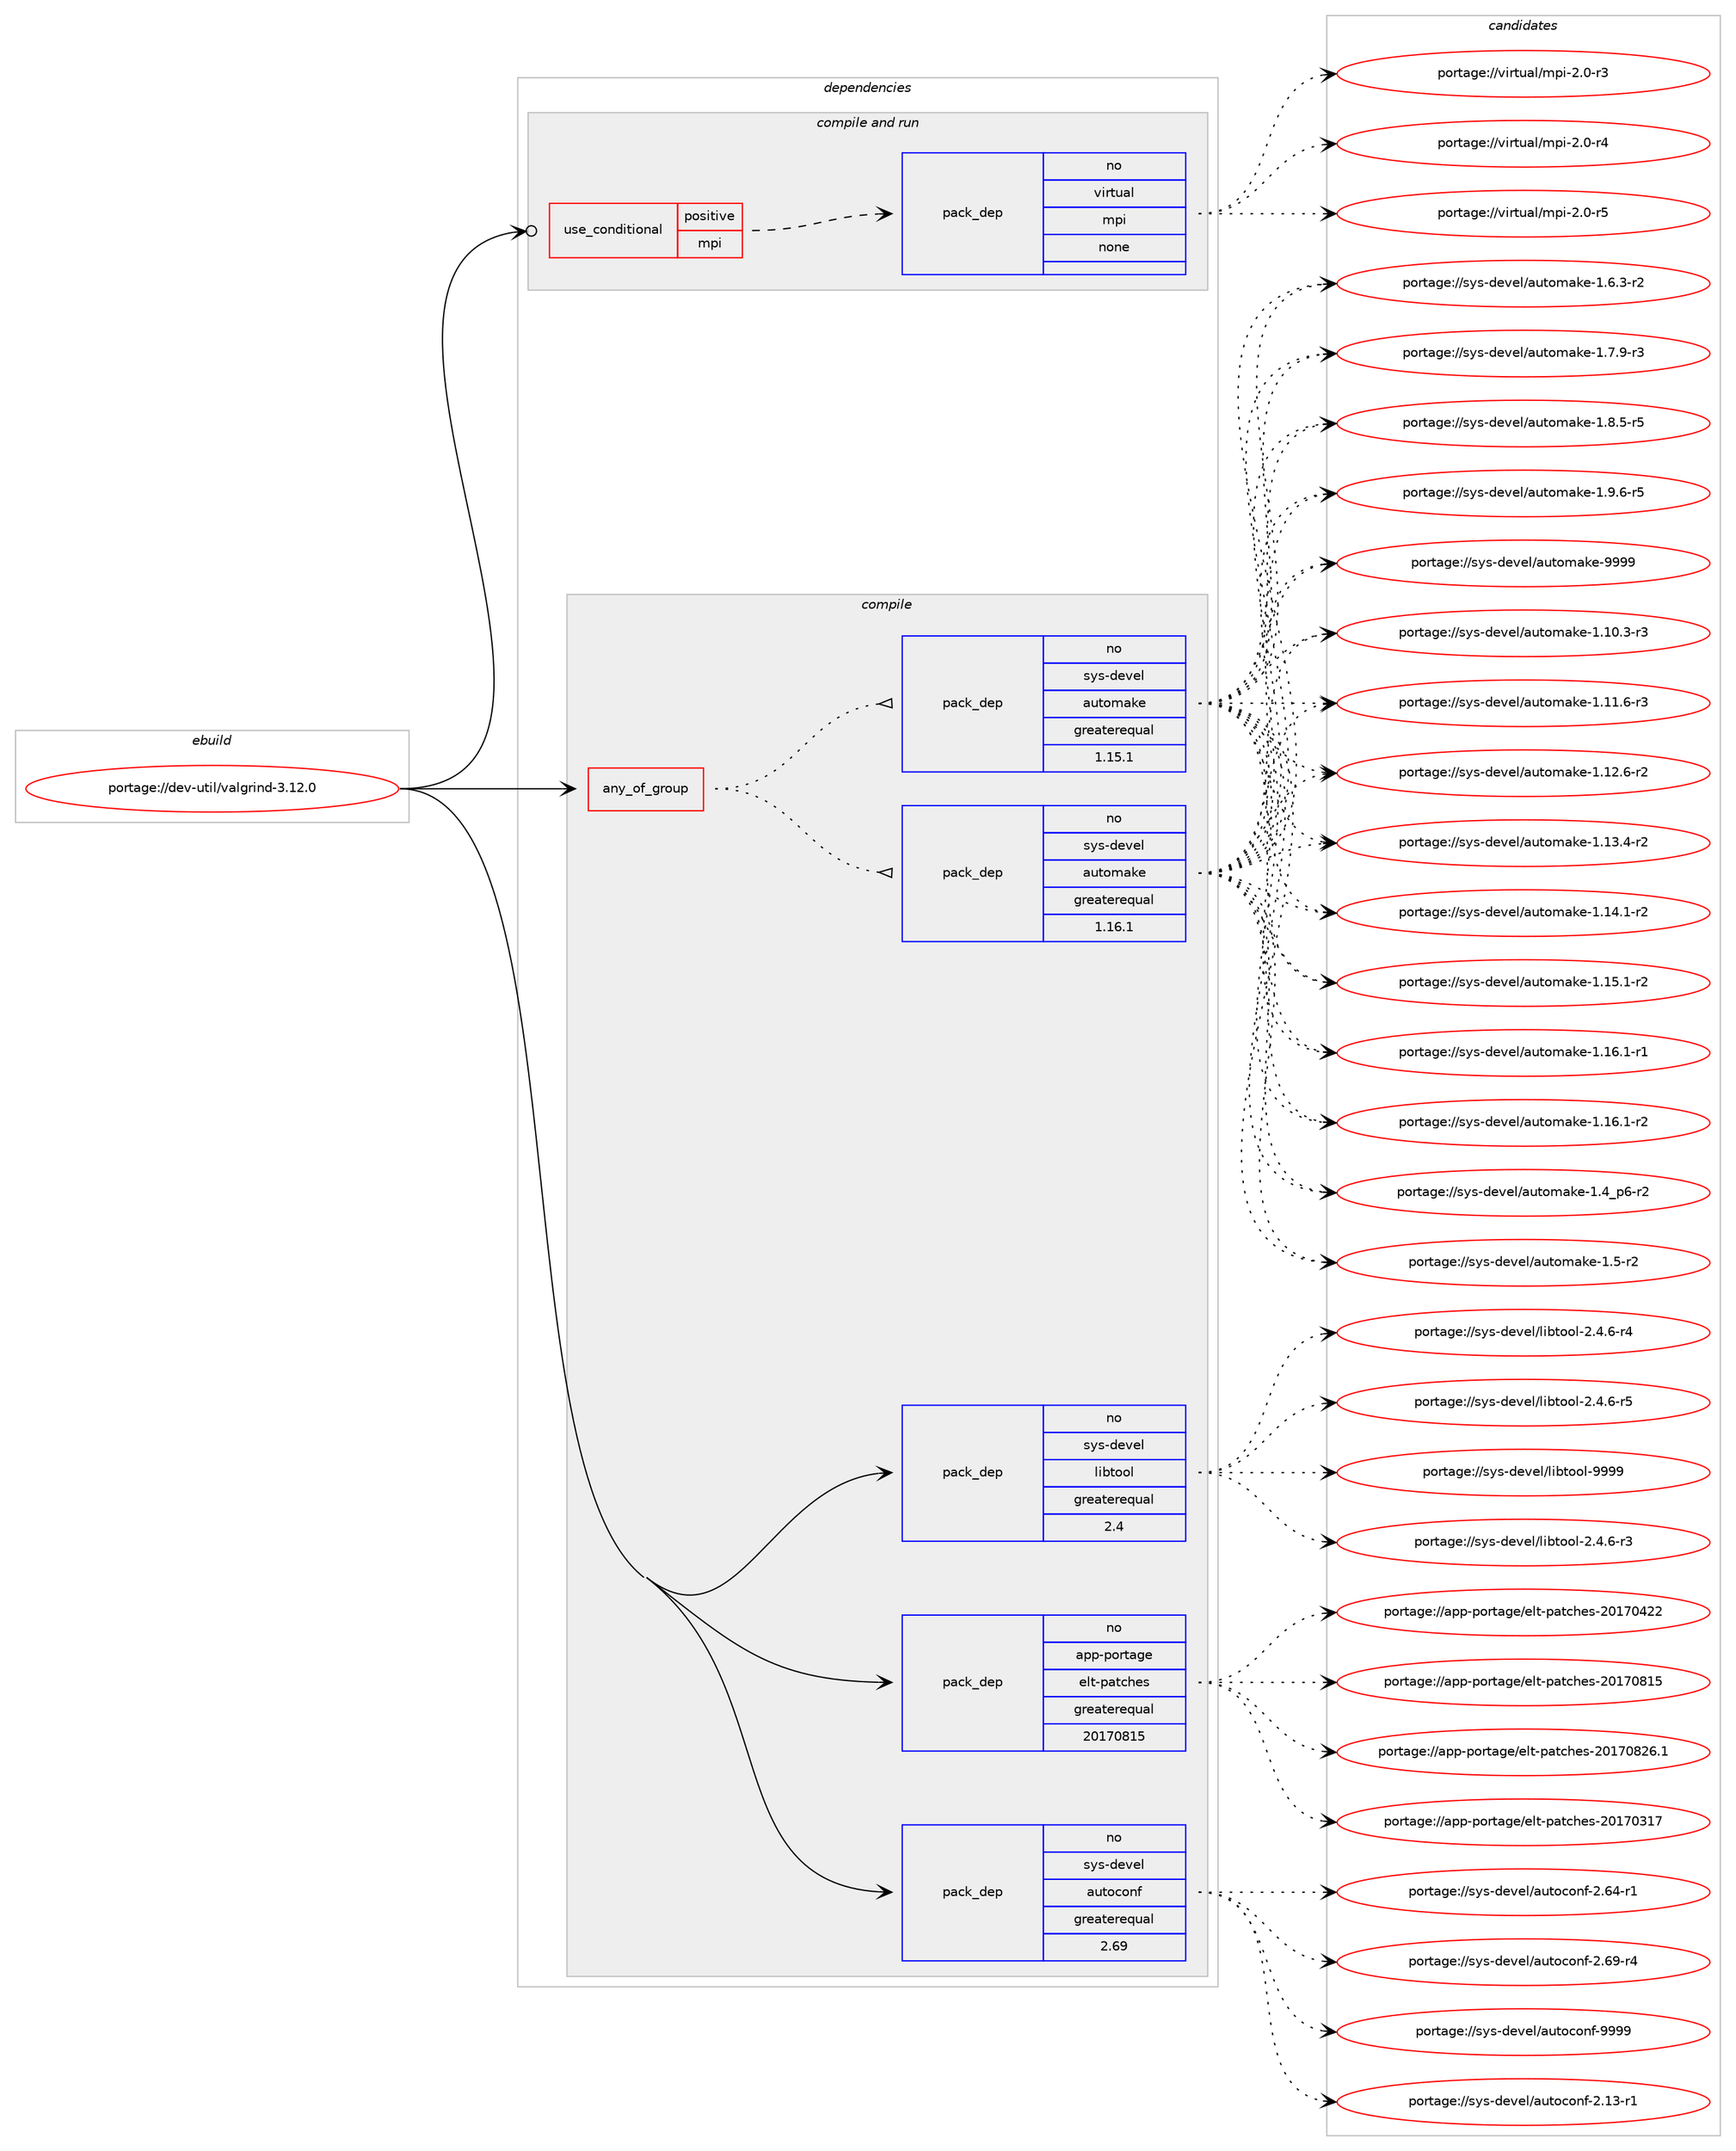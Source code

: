 digraph prolog {

# *************
# Graph options
# *************

newrank=true;
concentrate=true;
compound=true;
graph [rankdir=LR,fontname=Helvetica,fontsize=10,ranksep=1.5];#, ranksep=2.5, nodesep=0.2];
edge  [arrowhead=vee];
node  [fontname=Helvetica,fontsize=10];

# **********
# The ebuild
# **********

subgraph cluster_leftcol {
color=gray;
rank=same;
label=<<i>ebuild</i>>;
id [label="portage://dev-util/valgrind-3.12.0", color=red, width=4, href="../dev-util/valgrind-3.12.0.svg"];
}

# ****************
# The dependencies
# ****************

subgraph cluster_midcol {
color=gray;
label=<<i>dependencies</i>>;
subgraph cluster_compile {
fillcolor="#eeeeee";
style=filled;
label=<<i>compile</i>>;
subgraph any3645 {
dependency265814 [label=<<TABLE BORDER="0" CELLBORDER="1" CELLSPACING="0" CELLPADDING="4"><TR><TD CELLPADDING="10">any_of_group</TD></TR></TABLE>>, shape=none, color=red];subgraph pack190162 {
dependency265815 [label=<<TABLE BORDER="0" CELLBORDER="1" CELLSPACING="0" CELLPADDING="4" WIDTH="220"><TR><TD ROWSPAN="6" CELLPADDING="30">pack_dep</TD></TR><TR><TD WIDTH="110">no</TD></TR><TR><TD>sys-devel</TD></TR><TR><TD>automake</TD></TR><TR><TD>greaterequal</TD></TR><TR><TD>1.16.1</TD></TR></TABLE>>, shape=none, color=blue];
}
dependency265814:e -> dependency265815:w [weight=20,style="dotted",arrowhead="oinv"];
subgraph pack190163 {
dependency265816 [label=<<TABLE BORDER="0" CELLBORDER="1" CELLSPACING="0" CELLPADDING="4" WIDTH="220"><TR><TD ROWSPAN="6" CELLPADDING="30">pack_dep</TD></TR><TR><TD WIDTH="110">no</TD></TR><TR><TD>sys-devel</TD></TR><TR><TD>automake</TD></TR><TR><TD>greaterequal</TD></TR><TR><TD>1.15.1</TD></TR></TABLE>>, shape=none, color=blue];
}
dependency265814:e -> dependency265816:w [weight=20,style="dotted",arrowhead="oinv"];
}
id:e -> dependency265814:w [weight=20,style="solid",arrowhead="vee"];
subgraph pack190164 {
dependency265817 [label=<<TABLE BORDER="0" CELLBORDER="1" CELLSPACING="0" CELLPADDING="4" WIDTH="220"><TR><TD ROWSPAN="6" CELLPADDING="30">pack_dep</TD></TR><TR><TD WIDTH="110">no</TD></TR><TR><TD>app-portage</TD></TR><TR><TD>elt-patches</TD></TR><TR><TD>greaterequal</TD></TR><TR><TD>20170815</TD></TR></TABLE>>, shape=none, color=blue];
}
id:e -> dependency265817:w [weight=20,style="solid",arrowhead="vee"];
subgraph pack190165 {
dependency265818 [label=<<TABLE BORDER="0" CELLBORDER="1" CELLSPACING="0" CELLPADDING="4" WIDTH="220"><TR><TD ROWSPAN="6" CELLPADDING="30">pack_dep</TD></TR><TR><TD WIDTH="110">no</TD></TR><TR><TD>sys-devel</TD></TR><TR><TD>autoconf</TD></TR><TR><TD>greaterequal</TD></TR><TR><TD>2.69</TD></TR></TABLE>>, shape=none, color=blue];
}
id:e -> dependency265818:w [weight=20,style="solid",arrowhead="vee"];
subgraph pack190166 {
dependency265819 [label=<<TABLE BORDER="0" CELLBORDER="1" CELLSPACING="0" CELLPADDING="4" WIDTH="220"><TR><TD ROWSPAN="6" CELLPADDING="30">pack_dep</TD></TR><TR><TD WIDTH="110">no</TD></TR><TR><TD>sys-devel</TD></TR><TR><TD>libtool</TD></TR><TR><TD>greaterequal</TD></TR><TR><TD>2.4</TD></TR></TABLE>>, shape=none, color=blue];
}
id:e -> dependency265819:w [weight=20,style="solid",arrowhead="vee"];
}
subgraph cluster_compileandrun {
fillcolor="#eeeeee";
style=filled;
label=<<i>compile and run</i>>;
subgraph cond71933 {
dependency265820 [label=<<TABLE BORDER="0" CELLBORDER="1" CELLSPACING="0" CELLPADDING="4"><TR><TD ROWSPAN="3" CELLPADDING="10">use_conditional</TD></TR><TR><TD>positive</TD></TR><TR><TD>mpi</TD></TR></TABLE>>, shape=none, color=red];
subgraph pack190167 {
dependency265821 [label=<<TABLE BORDER="0" CELLBORDER="1" CELLSPACING="0" CELLPADDING="4" WIDTH="220"><TR><TD ROWSPAN="6" CELLPADDING="30">pack_dep</TD></TR><TR><TD WIDTH="110">no</TD></TR><TR><TD>virtual</TD></TR><TR><TD>mpi</TD></TR><TR><TD>none</TD></TR><TR><TD></TD></TR></TABLE>>, shape=none, color=blue];
}
dependency265820:e -> dependency265821:w [weight=20,style="dashed",arrowhead="vee"];
}
id:e -> dependency265820:w [weight=20,style="solid",arrowhead="odotvee"];
}
subgraph cluster_run {
fillcolor="#eeeeee";
style=filled;
label=<<i>run</i>>;
}
}

# **************
# The candidates
# **************

subgraph cluster_choices {
rank=same;
color=gray;
label=<<i>candidates</i>>;

subgraph choice190162 {
color=black;
nodesep=1;
choiceportage11512111545100101118101108479711711611110997107101454946494846514511451 [label="portage://sys-devel/automake-1.10.3-r3", color=red, width=4,href="../sys-devel/automake-1.10.3-r3.svg"];
choiceportage11512111545100101118101108479711711611110997107101454946494946544511451 [label="portage://sys-devel/automake-1.11.6-r3", color=red, width=4,href="../sys-devel/automake-1.11.6-r3.svg"];
choiceportage11512111545100101118101108479711711611110997107101454946495046544511450 [label="portage://sys-devel/automake-1.12.6-r2", color=red, width=4,href="../sys-devel/automake-1.12.6-r2.svg"];
choiceportage11512111545100101118101108479711711611110997107101454946495146524511450 [label="portage://sys-devel/automake-1.13.4-r2", color=red, width=4,href="../sys-devel/automake-1.13.4-r2.svg"];
choiceportage11512111545100101118101108479711711611110997107101454946495246494511450 [label="portage://sys-devel/automake-1.14.1-r2", color=red, width=4,href="../sys-devel/automake-1.14.1-r2.svg"];
choiceportage11512111545100101118101108479711711611110997107101454946495346494511450 [label="portage://sys-devel/automake-1.15.1-r2", color=red, width=4,href="../sys-devel/automake-1.15.1-r2.svg"];
choiceportage11512111545100101118101108479711711611110997107101454946495446494511449 [label="portage://sys-devel/automake-1.16.1-r1", color=red, width=4,href="../sys-devel/automake-1.16.1-r1.svg"];
choiceportage11512111545100101118101108479711711611110997107101454946495446494511450 [label="portage://sys-devel/automake-1.16.1-r2", color=red, width=4,href="../sys-devel/automake-1.16.1-r2.svg"];
choiceportage115121115451001011181011084797117116111109971071014549465295112544511450 [label="portage://sys-devel/automake-1.4_p6-r2", color=red, width=4,href="../sys-devel/automake-1.4_p6-r2.svg"];
choiceportage11512111545100101118101108479711711611110997107101454946534511450 [label="portage://sys-devel/automake-1.5-r2", color=red, width=4,href="../sys-devel/automake-1.5-r2.svg"];
choiceportage115121115451001011181011084797117116111109971071014549465446514511450 [label="portage://sys-devel/automake-1.6.3-r2", color=red, width=4,href="../sys-devel/automake-1.6.3-r2.svg"];
choiceportage115121115451001011181011084797117116111109971071014549465546574511451 [label="portage://sys-devel/automake-1.7.9-r3", color=red, width=4,href="../sys-devel/automake-1.7.9-r3.svg"];
choiceportage115121115451001011181011084797117116111109971071014549465646534511453 [label="portage://sys-devel/automake-1.8.5-r5", color=red, width=4,href="../sys-devel/automake-1.8.5-r5.svg"];
choiceportage115121115451001011181011084797117116111109971071014549465746544511453 [label="portage://sys-devel/automake-1.9.6-r5", color=red, width=4,href="../sys-devel/automake-1.9.6-r5.svg"];
choiceportage115121115451001011181011084797117116111109971071014557575757 [label="portage://sys-devel/automake-9999", color=red, width=4,href="../sys-devel/automake-9999.svg"];
dependency265815:e -> choiceportage11512111545100101118101108479711711611110997107101454946494846514511451:w [style=dotted,weight="100"];
dependency265815:e -> choiceportage11512111545100101118101108479711711611110997107101454946494946544511451:w [style=dotted,weight="100"];
dependency265815:e -> choiceportage11512111545100101118101108479711711611110997107101454946495046544511450:w [style=dotted,weight="100"];
dependency265815:e -> choiceportage11512111545100101118101108479711711611110997107101454946495146524511450:w [style=dotted,weight="100"];
dependency265815:e -> choiceportage11512111545100101118101108479711711611110997107101454946495246494511450:w [style=dotted,weight="100"];
dependency265815:e -> choiceportage11512111545100101118101108479711711611110997107101454946495346494511450:w [style=dotted,weight="100"];
dependency265815:e -> choiceportage11512111545100101118101108479711711611110997107101454946495446494511449:w [style=dotted,weight="100"];
dependency265815:e -> choiceportage11512111545100101118101108479711711611110997107101454946495446494511450:w [style=dotted,weight="100"];
dependency265815:e -> choiceportage115121115451001011181011084797117116111109971071014549465295112544511450:w [style=dotted,weight="100"];
dependency265815:e -> choiceportage11512111545100101118101108479711711611110997107101454946534511450:w [style=dotted,weight="100"];
dependency265815:e -> choiceportage115121115451001011181011084797117116111109971071014549465446514511450:w [style=dotted,weight="100"];
dependency265815:e -> choiceportage115121115451001011181011084797117116111109971071014549465546574511451:w [style=dotted,weight="100"];
dependency265815:e -> choiceportage115121115451001011181011084797117116111109971071014549465646534511453:w [style=dotted,weight="100"];
dependency265815:e -> choiceportage115121115451001011181011084797117116111109971071014549465746544511453:w [style=dotted,weight="100"];
dependency265815:e -> choiceportage115121115451001011181011084797117116111109971071014557575757:w [style=dotted,weight="100"];
}
subgraph choice190163 {
color=black;
nodesep=1;
choiceportage11512111545100101118101108479711711611110997107101454946494846514511451 [label="portage://sys-devel/automake-1.10.3-r3", color=red, width=4,href="../sys-devel/automake-1.10.3-r3.svg"];
choiceportage11512111545100101118101108479711711611110997107101454946494946544511451 [label="portage://sys-devel/automake-1.11.6-r3", color=red, width=4,href="../sys-devel/automake-1.11.6-r3.svg"];
choiceportage11512111545100101118101108479711711611110997107101454946495046544511450 [label="portage://sys-devel/automake-1.12.6-r2", color=red, width=4,href="../sys-devel/automake-1.12.6-r2.svg"];
choiceportage11512111545100101118101108479711711611110997107101454946495146524511450 [label="portage://sys-devel/automake-1.13.4-r2", color=red, width=4,href="../sys-devel/automake-1.13.4-r2.svg"];
choiceportage11512111545100101118101108479711711611110997107101454946495246494511450 [label="portage://sys-devel/automake-1.14.1-r2", color=red, width=4,href="../sys-devel/automake-1.14.1-r2.svg"];
choiceportage11512111545100101118101108479711711611110997107101454946495346494511450 [label="portage://sys-devel/automake-1.15.1-r2", color=red, width=4,href="../sys-devel/automake-1.15.1-r2.svg"];
choiceportage11512111545100101118101108479711711611110997107101454946495446494511449 [label="portage://sys-devel/automake-1.16.1-r1", color=red, width=4,href="../sys-devel/automake-1.16.1-r1.svg"];
choiceportage11512111545100101118101108479711711611110997107101454946495446494511450 [label="portage://sys-devel/automake-1.16.1-r2", color=red, width=4,href="../sys-devel/automake-1.16.1-r2.svg"];
choiceportage115121115451001011181011084797117116111109971071014549465295112544511450 [label="portage://sys-devel/automake-1.4_p6-r2", color=red, width=4,href="../sys-devel/automake-1.4_p6-r2.svg"];
choiceportage11512111545100101118101108479711711611110997107101454946534511450 [label="portage://sys-devel/automake-1.5-r2", color=red, width=4,href="../sys-devel/automake-1.5-r2.svg"];
choiceportage115121115451001011181011084797117116111109971071014549465446514511450 [label="portage://sys-devel/automake-1.6.3-r2", color=red, width=4,href="../sys-devel/automake-1.6.3-r2.svg"];
choiceportage115121115451001011181011084797117116111109971071014549465546574511451 [label="portage://sys-devel/automake-1.7.9-r3", color=red, width=4,href="../sys-devel/automake-1.7.9-r3.svg"];
choiceportage115121115451001011181011084797117116111109971071014549465646534511453 [label="portage://sys-devel/automake-1.8.5-r5", color=red, width=4,href="../sys-devel/automake-1.8.5-r5.svg"];
choiceportage115121115451001011181011084797117116111109971071014549465746544511453 [label="portage://sys-devel/automake-1.9.6-r5", color=red, width=4,href="../sys-devel/automake-1.9.6-r5.svg"];
choiceportage115121115451001011181011084797117116111109971071014557575757 [label="portage://sys-devel/automake-9999", color=red, width=4,href="../sys-devel/automake-9999.svg"];
dependency265816:e -> choiceportage11512111545100101118101108479711711611110997107101454946494846514511451:w [style=dotted,weight="100"];
dependency265816:e -> choiceportage11512111545100101118101108479711711611110997107101454946494946544511451:w [style=dotted,weight="100"];
dependency265816:e -> choiceportage11512111545100101118101108479711711611110997107101454946495046544511450:w [style=dotted,weight="100"];
dependency265816:e -> choiceportage11512111545100101118101108479711711611110997107101454946495146524511450:w [style=dotted,weight="100"];
dependency265816:e -> choiceportage11512111545100101118101108479711711611110997107101454946495246494511450:w [style=dotted,weight="100"];
dependency265816:e -> choiceportage11512111545100101118101108479711711611110997107101454946495346494511450:w [style=dotted,weight="100"];
dependency265816:e -> choiceportage11512111545100101118101108479711711611110997107101454946495446494511449:w [style=dotted,weight="100"];
dependency265816:e -> choiceportage11512111545100101118101108479711711611110997107101454946495446494511450:w [style=dotted,weight="100"];
dependency265816:e -> choiceportage115121115451001011181011084797117116111109971071014549465295112544511450:w [style=dotted,weight="100"];
dependency265816:e -> choiceportage11512111545100101118101108479711711611110997107101454946534511450:w [style=dotted,weight="100"];
dependency265816:e -> choiceportage115121115451001011181011084797117116111109971071014549465446514511450:w [style=dotted,weight="100"];
dependency265816:e -> choiceportage115121115451001011181011084797117116111109971071014549465546574511451:w [style=dotted,weight="100"];
dependency265816:e -> choiceportage115121115451001011181011084797117116111109971071014549465646534511453:w [style=dotted,weight="100"];
dependency265816:e -> choiceportage115121115451001011181011084797117116111109971071014549465746544511453:w [style=dotted,weight="100"];
dependency265816:e -> choiceportage115121115451001011181011084797117116111109971071014557575757:w [style=dotted,weight="100"];
}
subgraph choice190164 {
color=black;
nodesep=1;
choiceportage97112112451121111141169710310147101108116451129711699104101115455048495548514955 [label="portage://app-portage/elt-patches-20170317", color=red, width=4,href="../app-portage/elt-patches-20170317.svg"];
choiceportage97112112451121111141169710310147101108116451129711699104101115455048495548525050 [label="portage://app-portage/elt-patches-20170422", color=red, width=4,href="../app-portage/elt-patches-20170422.svg"];
choiceportage97112112451121111141169710310147101108116451129711699104101115455048495548564953 [label="portage://app-portage/elt-patches-20170815", color=red, width=4,href="../app-portage/elt-patches-20170815.svg"];
choiceportage971121124511211111411697103101471011081164511297116991041011154550484955485650544649 [label="portage://app-portage/elt-patches-20170826.1", color=red, width=4,href="../app-portage/elt-patches-20170826.1.svg"];
dependency265817:e -> choiceportage97112112451121111141169710310147101108116451129711699104101115455048495548514955:w [style=dotted,weight="100"];
dependency265817:e -> choiceportage97112112451121111141169710310147101108116451129711699104101115455048495548525050:w [style=dotted,weight="100"];
dependency265817:e -> choiceportage97112112451121111141169710310147101108116451129711699104101115455048495548564953:w [style=dotted,weight="100"];
dependency265817:e -> choiceportage971121124511211111411697103101471011081164511297116991041011154550484955485650544649:w [style=dotted,weight="100"];
}
subgraph choice190165 {
color=black;
nodesep=1;
choiceportage1151211154510010111810110847971171161119911111010245504649514511449 [label="portage://sys-devel/autoconf-2.13-r1", color=red, width=4,href="../sys-devel/autoconf-2.13-r1.svg"];
choiceportage1151211154510010111810110847971171161119911111010245504654524511449 [label="portage://sys-devel/autoconf-2.64-r1", color=red, width=4,href="../sys-devel/autoconf-2.64-r1.svg"];
choiceportage1151211154510010111810110847971171161119911111010245504654574511452 [label="portage://sys-devel/autoconf-2.69-r4", color=red, width=4,href="../sys-devel/autoconf-2.69-r4.svg"];
choiceportage115121115451001011181011084797117116111991111101024557575757 [label="portage://sys-devel/autoconf-9999", color=red, width=4,href="../sys-devel/autoconf-9999.svg"];
dependency265818:e -> choiceportage1151211154510010111810110847971171161119911111010245504649514511449:w [style=dotted,weight="100"];
dependency265818:e -> choiceportage1151211154510010111810110847971171161119911111010245504654524511449:w [style=dotted,weight="100"];
dependency265818:e -> choiceportage1151211154510010111810110847971171161119911111010245504654574511452:w [style=dotted,weight="100"];
dependency265818:e -> choiceportage115121115451001011181011084797117116111991111101024557575757:w [style=dotted,weight="100"];
}
subgraph choice190166 {
color=black;
nodesep=1;
choiceportage1151211154510010111810110847108105981161111111084550465246544511451 [label="portage://sys-devel/libtool-2.4.6-r3", color=red, width=4,href="../sys-devel/libtool-2.4.6-r3.svg"];
choiceportage1151211154510010111810110847108105981161111111084550465246544511452 [label="portage://sys-devel/libtool-2.4.6-r4", color=red, width=4,href="../sys-devel/libtool-2.4.6-r4.svg"];
choiceportage1151211154510010111810110847108105981161111111084550465246544511453 [label="portage://sys-devel/libtool-2.4.6-r5", color=red, width=4,href="../sys-devel/libtool-2.4.6-r5.svg"];
choiceportage1151211154510010111810110847108105981161111111084557575757 [label="portage://sys-devel/libtool-9999", color=red, width=4,href="../sys-devel/libtool-9999.svg"];
dependency265819:e -> choiceportage1151211154510010111810110847108105981161111111084550465246544511451:w [style=dotted,weight="100"];
dependency265819:e -> choiceportage1151211154510010111810110847108105981161111111084550465246544511452:w [style=dotted,weight="100"];
dependency265819:e -> choiceportage1151211154510010111810110847108105981161111111084550465246544511453:w [style=dotted,weight="100"];
dependency265819:e -> choiceportage1151211154510010111810110847108105981161111111084557575757:w [style=dotted,weight="100"];
}
subgraph choice190167 {
color=black;
nodesep=1;
choiceportage1181051141161179710847109112105455046484511451 [label="portage://virtual/mpi-2.0-r3", color=red, width=4,href="../virtual/mpi-2.0-r3.svg"];
choiceportage1181051141161179710847109112105455046484511452 [label="portage://virtual/mpi-2.0-r4", color=red, width=4,href="../virtual/mpi-2.0-r4.svg"];
choiceportage1181051141161179710847109112105455046484511453 [label="portage://virtual/mpi-2.0-r5", color=red, width=4,href="../virtual/mpi-2.0-r5.svg"];
dependency265821:e -> choiceportage1181051141161179710847109112105455046484511451:w [style=dotted,weight="100"];
dependency265821:e -> choiceportage1181051141161179710847109112105455046484511452:w [style=dotted,weight="100"];
dependency265821:e -> choiceportage1181051141161179710847109112105455046484511453:w [style=dotted,weight="100"];
}
}

}
